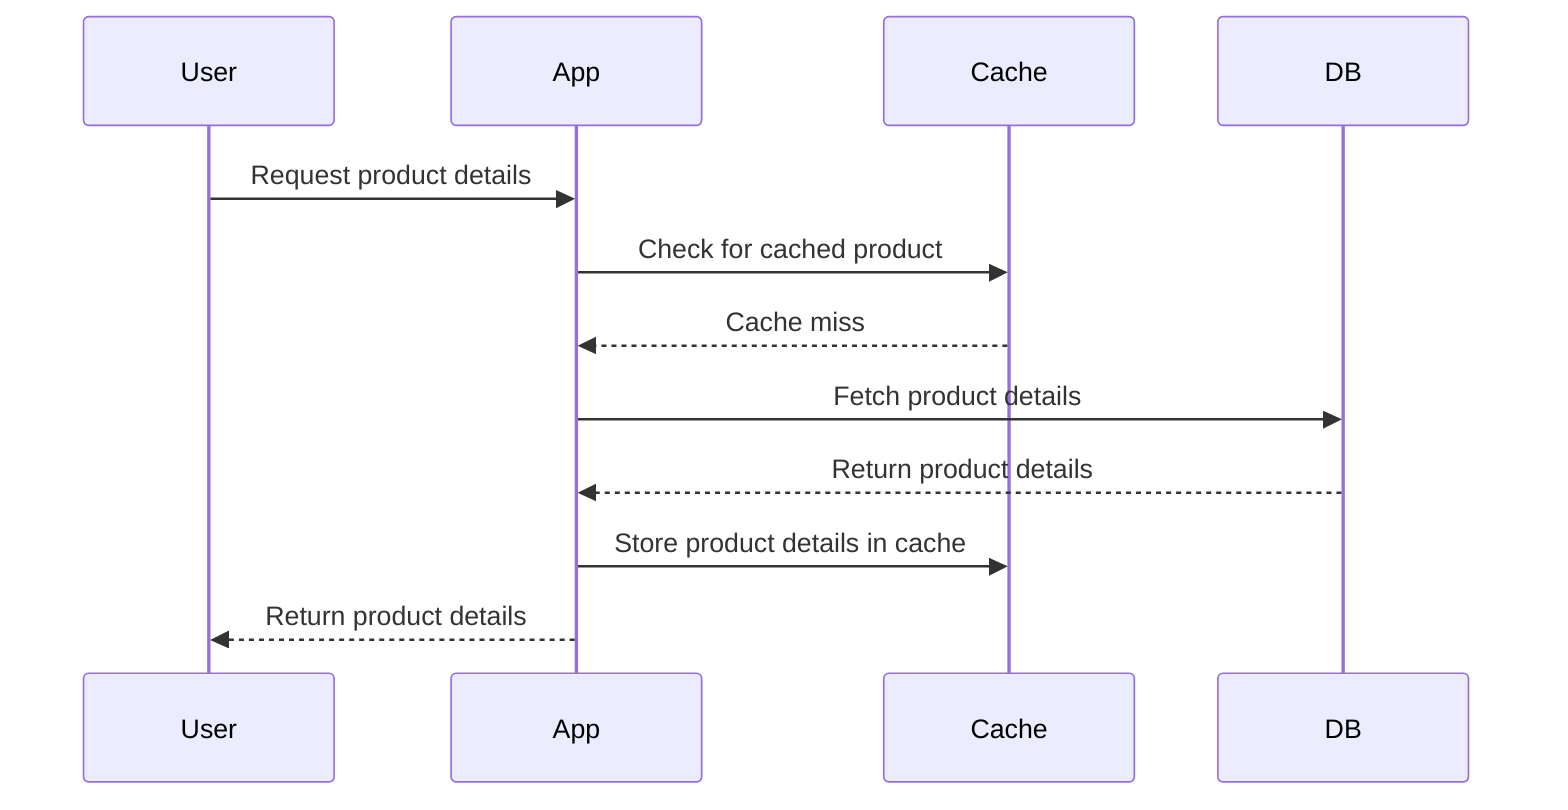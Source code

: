 sequenceDiagram
    participant User
    participant App
    participant Cache
    participant DB
    User->>App: Request product details
    App->>Cache: Check for cached product
    Cache-->>App: Cache miss
    App->>DB: Fetch product details
    DB-->>App: Return product details
    App->>Cache: Store product details in cache
    App-->>User: Return product details